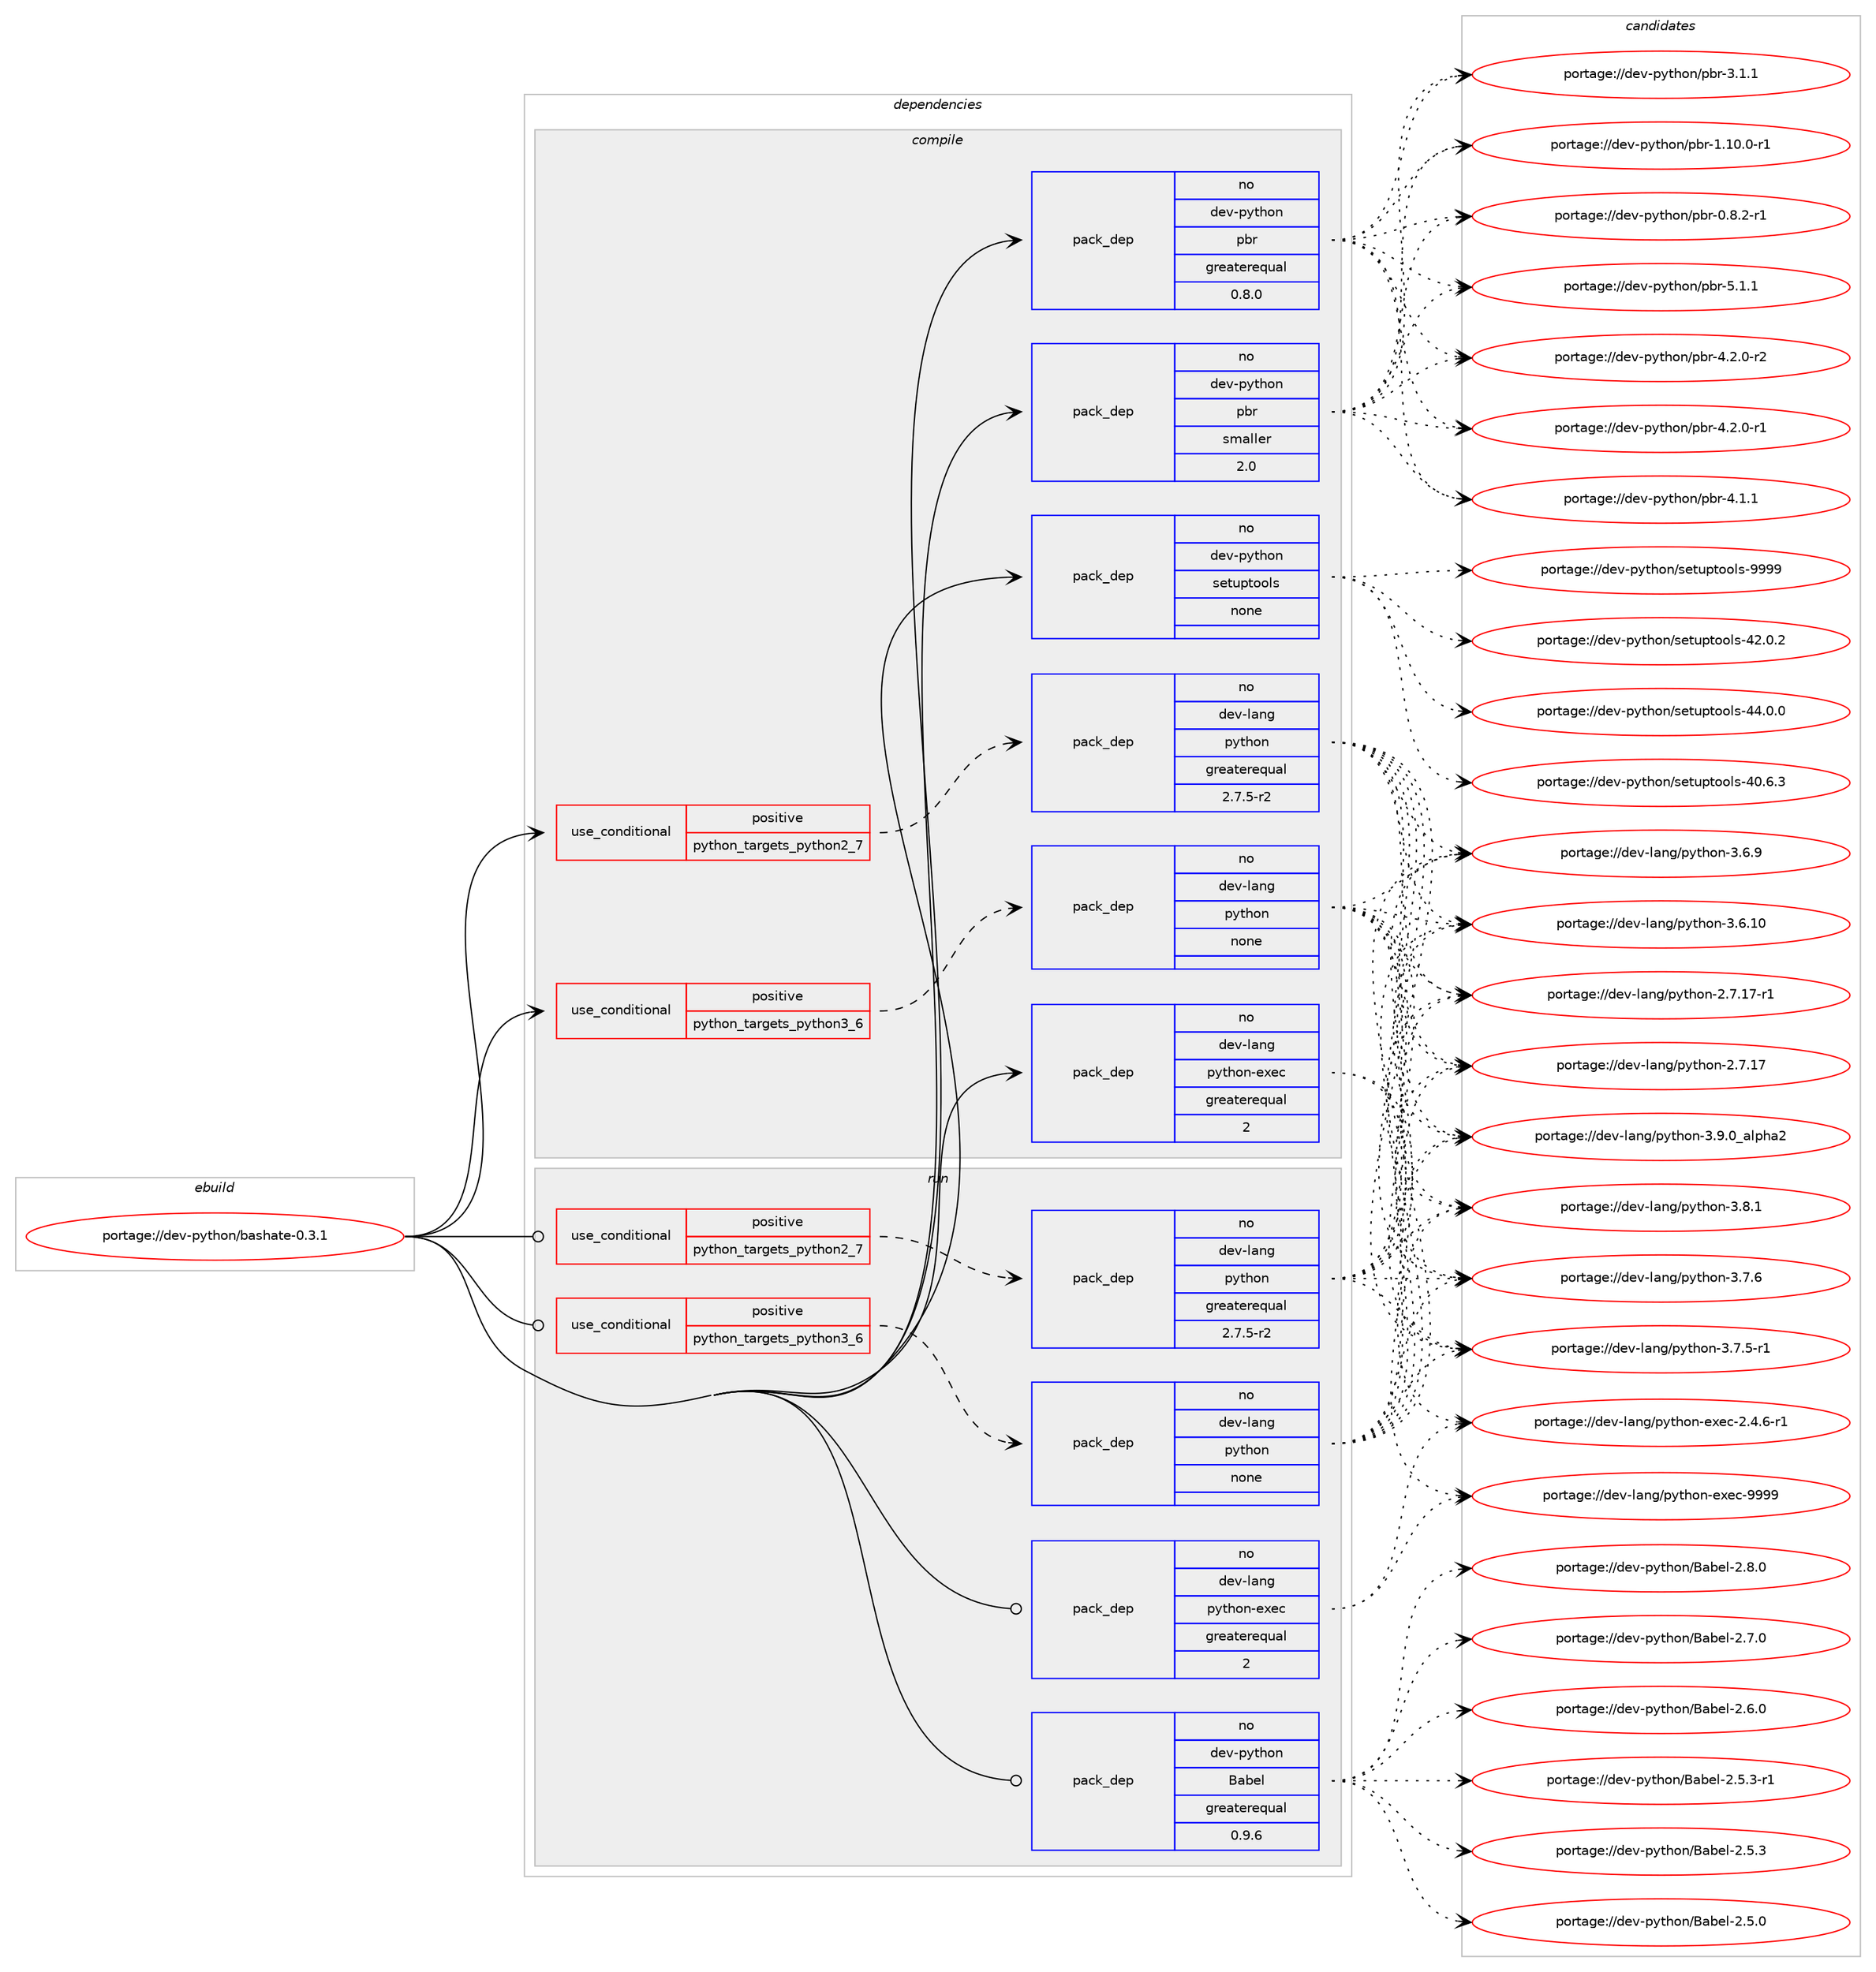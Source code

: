 digraph prolog {

# *************
# Graph options
# *************

newrank=true;
concentrate=true;
compound=true;
graph [rankdir=LR,fontname=Helvetica,fontsize=10,ranksep=1.5];#, ranksep=2.5, nodesep=0.2];
edge  [arrowhead=vee];
node  [fontname=Helvetica,fontsize=10];

# **********
# The ebuild
# **********

subgraph cluster_leftcol {
color=gray;
label=<<i>ebuild</i>>;
id [label="portage://dev-python/bashate-0.3.1", color=red, width=4, href="../dev-python/bashate-0.3.1.svg"];
}

# ****************
# The dependencies
# ****************

subgraph cluster_midcol {
color=gray;
label=<<i>dependencies</i>>;
subgraph cluster_compile {
fillcolor="#eeeeee";
style=filled;
label=<<i>compile</i>>;
subgraph cond118524 {
dependency469758 [label=<<TABLE BORDER="0" CELLBORDER="1" CELLSPACING="0" CELLPADDING="4"><TR><TD ROWSPAN="3" CELLPADDING="10">use_conditional</TD></TR><TR><TD>positive</TD></TR><TR><TD>python_targets_python2_7</TD></TR></TABLE>>, shape=none, color=red];
subgraph pack346221 {
dependency469759 [label=<<TABLE BORDER="0" CELLBORDER="1" CELLSPACING="0" CELLPADDING="4" WIDTH="220"><TR><TD ROWSPAN="6" CELLPADDING="30">pack_dep</TD></TR><TR><TD WIDTH="110">no</TD></TR><TR><TD>dev-lang</TD></TR><TR><TD>python</TD></TR><TR><TD>greaterequal</TD></TR><TR><TD>2.7.5-r2</TD></TR></TABLE>>, shape=none, color=blue];
}
dependency469758:e -> dependency469759:w [weight=20,style="dashed",arrowhead="vee"];
}
id:e -> dependency469758:w [weight=20,style="solid",arrowhead="vee"];
subgraph cond118525 {
dependency469760 [label=<<TABLE BORDER="0" CELLBORDER="1" CELLSPACING="0" CELLPADDING="4"><TR><TD ROWSPAN="3" CELLPADDING="10">use_conditional</TD></TR><TR><TD>positive</TD></TR><TR><TD>python_targets_python3_6</TD></TR></TABLE>>, shape=none, color=red];
subgraph pack346222 {
dependency469761 [label=<<TABLE BORDER="0" CELLBORDER="1" CELLSPACING="0" CELLPADDING="4" WIDTH="220"><TR><TD ROWSPAN="6" CELLPADDING="30">pack_dep</TD></TR><TR><TD WIDTH="110">no</TD></TR><TR><TD>dev-lang</TD></TR><TR><TD>python</TD></TR><TR><TD>none</TD></TR><TR><TD></TD></TR></TABLE>>, shape=none, color=blue];
}
dependency469760:e -> dependency469761:w [weight=20,style="dashed",arrowhead="vee"];
}
id:e -> dependency469760:w [weight=20,style="solid",arrowhead="vee"];
subgraph pack346223 {
dependency469762 [label=<<TABLE BORDER="0" CELLBORDER="1" CELLSPACING="0" CELLPADDING="4" WIDTH="220"><TR><TD ROWSPAN="6" CELLPADDING="30">pack_dep</TD></TR><TR><TD WIDTH="110">no</TD></TR><TR><TD>dev-lang</TD></TR><TR><TD>python-exec</TD></TR><TR><TD>greaterequal</TD></TR><TR><TD>2</TD></TR></TABLE>>, shape=none, color=blue];
}
id:e -> dependency469762:w [weight=20,style="solid",arrowhead="vee"];
subgraph pack346224 {
dependency469763 [label=<<TABLE BORDER="0" CELLBORDER="1" CELLSPACING="0" CELLPADDING="4" WIDTH="220"><TR><TD ROWSPAN="6" CELLPADDING="30">pack_dep</TD></TR><TR><TD WIDTH="110">no</TD></TR><TR><TD>dev-python</TD></TR><TR><TD>pbr</TD></TR><TR><TD>greaterequal</TD></TR><TR><TD>0.8.0</TD></TR></TABLE>>, shape=none, color=blue];
}
id:e -> dependency469763:w [weight=20,style="solid",arrowhead="vee"];
subgraph pack346225 {
dependency469764 [label=<<TABLE BORDER="0" CELLBORDER="1" CELLSPACING="0" CELLPADDING="4" WIDTH="220"><TR><TD ROWSPAN="6" CELLPADDING="30">pack_dep</TD></TR><TR><TD WIDTH="110">no</TD></TR><TR><TD>dev-python</TD></TR><TR><TD>pbr</TD></TR><TR><TD>smaller</TD></TR><TR><TD>2.0</TD></TR></TABLE>>, shape=none, color=blue];
}
id:e -> dependency469764:w [weight=20,style="solid",arrowhead="vee"];
subgraph pack346226 {
dependency469765 [label=<<TABLE BORDER="0" CELLBORDER="1" CELLSPACING="0" CELLPADDING="4" WIDTH="220"><TR><TD ROWSPAN="6" CELLPADDING="30">pack_dep</TD></TR><TR><TD WIDTH="110">no</TD></TR><TR><TD>dev-python</TD></TR><TR><TD>setuptools</TD></TR><TR><TD>none</TD></TR><TR><TD></TD></TR></TABLE>>, shape=none, color=blue];
}
id:e -> dependency469765:w [weight=20,style="solid",arrowhead="vee"];
}
subgraph cluster_compileandrun {
fillcolor="#eeeeee";
style=filled;
label=<<i>compile and run</i>>;
}
subgraph cluster_run {
fillcolor="#eeeeee";
style=filled;
label=<<i>run</i>>;
subgraph cond118526 {
dependency469766 [label=<<TABLE BORDER="0" CELLBORDER="1" CELLSPACING="0" CELLPADDING="4"><TR><TD ROWSPAN="3" CELLPADDING="10">use_conditional</TD></TR><TR><TD>positive</TD></TR><TR><TD>python_targets_python2_7</TD></TR></TABLE>>, shape=none, color=red];
subgraph pack346227 {
dependency469767 [label=<<TABLE BORDER="0" CELLBORDER="1" CELLSPACING="0" CELLPADDING="4" WIDTH="220"><TR><TD ROWSPAN="6" CELLPADDING="30">pack_dep</TD></TR><TR><TD WIDTH="110">no</TD></TR><TR><TD>dev-lang</TD></TR><TR><TD>python</TD></TR><TR><TD>greaterequal</TD></TR><TR><TD>2.7.5-r2</TD></TR></TABLE>>, shape=none, color=blue];
}
dependency469766:e -> dependency469767:w [weight=20,style="dashed",arrowhead="vee"];
}
id:e -> dependency469766:w [weight=20,style="solid",arrowhead="odot"];
subgraph cond118527 {
dependency469768 [label=<<TABLE BORDER="0" CELLBORDER="1" CELLSPACING="0" CELLPADDING="4"><TR><TD ROWSPAN="3" CELLPADDING="10">use_conditional</TD></TR><TR><TD>positive</TD></TR><TR><TD>python_targets_python3_6</TD></TR></TABLE>>, shape=none, color=red];
subgraph pack346228 {
dependency469769 [label=<<TABLE BORDER="0" CELLBORDER="1" CELLSPACING="0" CELLPADDING="4" WIDTH="220"><TR><TD ROWSPAN="6" CELLPADDING="30">pack_dep</TD></TR><TR><TD WIDTH="110">no</TD></TR><TR><TD>dev-lang</TD></TR><TR><TD>python</TD></TR><TR><TD>none</TD></TR><TR><TD></TD></TR></TABLE>>, shape=none, color=blue];
}
dependency469768:e -> dependency469769:w [weight=20,style="dashed",arrowhead="vee"];
}
id:e -> dependency469768:w [weight=20,style="solid",arrowhead="odot"];
subgraph pack346229 {
dependency469770 [label=<<TABLE BORDER="0" CELLBORDER="1" CELLSPACING="0" CELLPADDING="4" WIDTH="220"><TR><TD ROWSPAN="6" CELLPADDING="30">pack_dep</TD></TR><TR><TD WIDTH="110">no</TD></TR><TR><TD>dev-lang</TD></TR><TR><TD>python-exec</TD></TR><TR><TD>greaterequal</TD></TR><TR><TD>2</TD></TR></TABLE>>, shape=none, color=blue];
}
id:e -> dependency469770:w [weight=20,style="solid",arrowhead="odot"];
subgraph pack346230 {
dependency469771 [label=<<TABLE BORDER="0" CELLBORDER="1" CELLSPACING="0" CELLPADDING="4" WIDTH="220"><TR><TD ROWSPAN="6" CELLPADDING="30">pack_dep</TD></TR><TR><TD WIDTH="110">no</TD></TR><TR><TD>dev-python</TD></TR><TR><TD>Babel</TD></TR><TR><TD>greaterequal</TD></TR><TR><TD>0.9.6</TD></TR></TABLE>>, shape=none, color=blue];
}
id:e -> dependency469771:w [weight=20,style="solid",arrowhead="odot"];
}
}

# **************
# The candidates
# **************

subgraph cluster_choices {
rank=same;
color=gray;
label=<<i>candidates</i>>;

subgraph choice346221 {
color=black;
nodesep=1;
choice10010111845108971101034711212111610411111045514657464895971081121049750 [label="portage://dev-lang/python-3.9.0_alpha2", color=red, width=4,href="../dev-lang/python-3.9.0_alpha2.svg"];
choice100101118451089711010347112121116104111110455146564649 [label="portage://dev-lang/python-3.8.1", color=red, width=4,href="../dev-lang/python-3.8.1.svg"];
choice100101118451089711010347112121116104111110455146554654 [label="portage://dev-lang/python-3.7.6", color=red, width=4,href="../dev-lang/python-3.7.6.svg"];
choice1001011184510897110103471121211161041111104551465546534511449 [label="portage://dev-lang/python-3.7.5-r1", color=red, width=4,href="../dev-lang/python-3.7.5-r1.svg"];
choice100101118451089711010347112121116104111110455146544657 [label="portage://dev-lang/python-3.6.9", color=red, width=4,href="../dev-lang/python-3.6.9.svg"];
choice10010111845108971101034711212111610411111045514654464948 [label="portage://dev-lang/python-3.6.10", color=red, width=4,href="../dev-lang/python-3.6.10.svg"];
choice100101118451089711010347112121116104111110455046554649554511449 [label="portage://dev-lang/python-2.7.17-r1", color=red, width=4,href="../dev-lang/python-2.7.17-r1.svg"];
choice10010111845108971101034711212111610411111045504655464955 [label="portage://dev-lang/python-2.7.17", color=red, width=4,href="../dev-lang/python-2.7.17.svg"];
dependency469759:e -> choice10010111845108971101034711212111610411111045514657464895971081121049750:w [style=dotted,weight="100"];
dependency469759:e -> choice100101118451089711010347112121116104111110455146564649:w [style=dotted,weight="100"];
dependency469759:e -> choice100101118451089711010347112121116104111110455146554654:w [style=dotted,weight="100"];
dependency469759:e -> choice1001011184510897110103471121211161041111104551465546534511449:w [style=dotted,weight="100"];
dependency469759:e -> choice100101118451089711010347112121116104111110455146544657:w [style=dotted,weight="100"];
dependency469759:e -> choice10010111845108971101034711212111610411111045514654464948:w [style=dotted,weight="100"];
dependency469759:e -> choice100101118451089711010347112121116104111110455046554649554511449:w [style=dotted,weight="100"];
dependency469759:e -> choice10010111845108971101034711212111610411111045504655464955:w [style=dotted,weight="100"];
}
subgraph choice346222 {
color=black;
nodesep=1;
choice10010111845108971101034711212111610411111045514657464895971081121049750 [label="portage://dev-lang/python-3.9.0_alpha2", color=red, width=4,href="../dev-lang/python-3.9.0_alpha2.svg"];
choice100101118451089711010347112121116104111110455146564649 [label="portage://dev-lang/python-3.8.1", color=red, width=4,href="../dev-lang/python-3.8.1.svg"];
choice100101118451089711010347112121116104111110455146554654 [label="portage://dev-lang/python-3.7.6", color=red, width=4,href="../dev-lang/python-3.7.6.svg"];
choice1001011184510897110103471121211161041111104551465546534511449 [label="portage://dev-lang/python-3.7.5-r1", color=red, width=4,href="../dev-lang/python-3.7.5-r1.svg"];
choice100101118451089711010347112121116104111110455146544657 [label="portage://dev-lang/python-3.6.9", color=red, width=4,href="../dev-lang/python-3.6.9.svg"];
choice10010111845108971101034711212111610411111045514654464948 [label="portage://dev-lang/python-3.6.10", color=red, width=4,href="../dev-lang/python-3.6.10.svg"];
choice100101118451089711010347112121116104111110455046554649554511449 [label="portage://dev-lang/python-2.7.17-r1", color=red, width=4,href="../dev-lang/python-2.7.17-r1.svg"];
choice10010111845108971101034711212111610411111045504655464955 [label="portage://dev-lang/python-2.7.17", color=red, width=4,href="../dev-lang/python-2.7.17.svg"];
dependency469761:e -> choice10010111845108971101034711212111610411111045514657464895971081121049750:w [style=dotted,weight="100"];
dependency469761:e -> choice100101118451089711010347112121116104111110455146564649:w [style=dotted,weight="100"];
dependency469761:e -> choice100101118451089711010347112121116104111110455146554654:w [style=dotted,weight="100"];
dependency469761:e -> choice1001011184510897110103471121211161041111104551465546534511449:w [style=dotted,weight="100"];
dependency469761:e -> choice100101118451089711010347112121116104111110455146544657:w [style=dotted,weight="100"];
dependency469761:e -> choice10010111845108971101034711212111610411111045514654464948:w [style=dotted,weight="100"];
dependency469761:e -> choice100101118451089711010347112121116104111110455046554649554511449:w [style=dotted,weight="100"];
dependency469761:e -> choice10010111845108971101034711212111610411111045504655464955:w [style=dotted,weight="100"];
}
subgraph choice346223 {
color=black;
nodesep=1;
choice10010111845108971101034711212111610411111045101120101994557575757 [label="portage://dev-lang/python-exec-9999", color=red, width=4,href="../dev-lang/python-exec-9999.svg"];
choice10010111845108971101034711212111610411111045101120101994550465246544511449 [label="portage://dev-lang/python-exec-2.4.6-r1", color=red, width=4,href="../dev-lang/python-exec-2.4.6-r1.svg"];
dependency469762:e -> choice10010111845108971101034711212111610411111045101120101994557575757:w [style=dotted,weight="100"];
dependency469762:e -> choice10010111845108971101034711212111610411111045101120101994550465246544511449:w [style=dotted,weight="100"];
}
subgraph choice346224 {
color=black;
nodesep=1;
choice100101118451121211161041111104711298114455346494649 [label="portage://dev-python/pbr-5.1.1", color=red, width=4,href="../dev-python/pbr-5.1.1.svg"];
choice1001011184511212111610411111047112981144552465046484511450 [label="portage://dev-python/pbr-4.2.0-r2", color=red, width=4,href="../dev-python/pbr-4.2.0-r2.svg"];
choice1001011184511212111610411111047112981144552465046484511449 [label="portage://dev-python/pbr-4.2.0-r1", color=red, width=4,href="../dev-python/pbr-4.2.0-r1.svg"];
choice100101118451121211161041111104711298114455246494649 [label="portage://dev-python/pbr-4.1.1", color=red, width=4,href="../dev-python/pbr-4.1.1.svg"];
choice100101118451121211161041111104711298114455146494649 [label="portage://dev-python/pbr-3.1.1", color=red, width=4,href="../dev-python/pbr-3.1.1.svg"];
choice100101118451121211161041111104711298114454946494846484511449 [label="portage://dev-python/pbr-1.10.0-r1", color=red, width=4,href="../dev-python/pbr-1.10.0-r1.svg"];
choice1001011184511212111610411111047112981144548465646504511449 [label="portage://dev-python/pbr-0.8.2-r1", color=red, width=4,href="../dev-python/pbr-0.8.2-r1.svg"];
dependency469763:e -> choice100101118451121211161041111104711298114455346494649:w [style=dotted,weight="100"];
dependency469763:e -> choice1001011184511212111610411111047112981144552465046484511450:w [style=dotted,weight="100"];
dependency469763:e -> choice1001011184511212111610411111047112981144552465046484511449:w [style=dotted,weight="100"];
dependency469763:e -> choice100101118451121211161041111104711298114455246494649:w [style=dotted,weight="100"];
dependency469763:e -> choice100101118451121211161041111104711298114455146494649:w [style=dotted,weight="100"];
dependency469763:e -> choice100101118451121211161041111104711298114454946494846484511449:w [style=dotted,weight="100"];
dependency469763:e -> choice1001011184511212111610411111047112981144548465646504511449:w [style=dotted,weight="100"];
}
subgraph choice346225 {
color=black;
nodesep=1;
choice100101118451121211161041111104711298114455346494649 [label="portage://dev-python/pbr-5.1.1", color=red, width=4,href="../dev-python/pbr-5.1.1.svg"];
choice1001011184511212111610411111047112981144552465046484511450 [label="portage://dev-python/pbr-4.2.0-r2", color=red, width=4,href="../dev-python/pbr-4.2.0-r2.svg"];
choice1001011184511212111610411111047112981144552465046484511449 [label="portage://dev-python/pbr-4.2.0-r1", color=red, width=4,href="../dev-python/pbr-4.2.0-r1.svg"];
choice100101118451121211161041111104711298114455246494649 [label="portage://dev-python/pbr-4.1.1", color=red, width=4,href="../dev-python/pbr-4.1.1.svg"];
choice100101118451121211161041111104711298114455146494649 [label="portage://dev-python/pbr-3.1.1", color=red, width=4,href="../dev-python/pbr-3.1.1.svg"];
choice100101118451121211161041111104711298114454946494846484511449 [label="portage://dev-python/pbr-1.10.0-r1", color=red, width=4,href="../dev-python/pbr-1.10.0-r1.svg"];
choice1001011184511212111610411111047112981144548465646504511449 [label="portage://dev-python/pbr-0.8.2-r1", color=red, width=4,href="../dev-python/pbr-0.8.2-r1.svg"];
dependency469764:e -> choice100101118451121211161041111104711298114455346494649:w [style=dotted,weight="100"];
dependency469764:e -> choice1001011184511212111610411111047112981144552465046484511450:w [style=dotted,weight="100"];
dependency469764:e -> choice1001011184511212111610411111047112981144552465046484511449:w [style=dotted,weight="100"];
dependency469764:e -> choice100101118451121211161041111104711298114455246494649:w [style=dotted,weight="100"];
dependency469764:e -> choice100101118451121211161041111104711298114455146494649:w [style=dotted,weight="100"];
dependency469764:e -> choice100101118451121211161041111104711298114454946494846484511449:w [style=dotted,weight="100"];
dependency469764:e -> choice1001011184511212111610411111047112981144548465646504511449:w [style=dotted,weight="100"];
}
subgraph choice346226 {
color=black;
nodesep=1;
choice10010111845112121116104111110471151011161171121161111111081154557575757 [label="portage://dev-python/setuptools-9999", color=red, width=4,href="../dev-python/setuptools-9999.svg"];
choice100101118451121211161041111104711510111611711211611111110811545525246484648 [label="portage://dev-python/setuptools-44.0.0", color=red, width=4,href="../dev-python/setuptools-44.0.0.svg"];
choice100101118451121211161041111104711510111611711211611111110811545525046484650 [label="portage://dev-python/setuptools-42.0.2", color=red, width=4,href="../dev-python/setuptools-42.0.2.svg"];
choice100101118451121211161041111104711510111611711211611111110811545524846544651 [label="portage://dev-python/setuptools-40.6.3", color=red, width=4,href="../dev-python/setuptools-40.6.3.svg"];
dependency469765:e -> choice10010111845112121116104111110471151011161171121161111111081154557575757:w [style=dotted,weight="100"];
dependency469765:e -> choice100101118451121211161041111104711510111611711211611111110811545525246484648:w [style=dotted,weight="100"];
dependency469765:e -> choice100101118451121211161041111104711510111611711211611111110811545525046484650:w [style=dotted,weight="100"];
dependency469765:e -> choice100101118451121211161041111104711510111611711211611111110811545524846544651:w [style=dotted,weight="100"];
}
subgraph choice346227 {
color=black;
nodesep=1;
choice10010111845108971101034711212111610411111045514657464895971081121049750 [label="portage://dev-lang/python-3.9.0_alpha2", color=red, width=4,href="../dev-lang/python-3.9.0_alpha2.svg"];
choice100101118451089711010347112121116104111110455146564649 [label="portage://dev-lang/python-3.8.1", color=red, width=4,href="../dev-lang/python-3.8.1.svg"];
choice100101118451089711010347112121116104111110455146554654 [label="portage://dev-lang/python-3.7.6", color=red, width=4,href="../dev-lang/python-3.7.6.svg"];
choice1001011184510897110103471121211161041111104551465546534511449 [label="portage://dev-lang/python-3.7.5-r1", color=red, width=4,href="../dev-lang/python-3.7.5-r1.svg"];
choice100101118451089711010347112121116104111110455146544657 [label="portage://dev-lang/python-3.6.9", color=red, width=4,href="../dev-lang/python-3.6.9.svg"];
choice10010111845108971101034711212111610411111045514654464948 [label="portage://dev-lang/python-3.6.10", color=red, width=4,href="../dev-lang/python-3.6.10.svg"];
choice100101118451089711010347112121116104111110455046554649554511449 [label="portage://dev-lang/python-2.7.17-r1", color=red, width=4,href="../dev-lang/python-2.7.17-r1.svg"];
choice10010111845108971101034711212111610411111045504655464955 [label="portage://dev-lang/python-2.7.17", color=red, width=4,href="../dev-lang/python-2.7.17.svg"];
dependency469767:e -> choice10010111845108971101034711212111610411111045514657464895971081121049750:w [style=dotted,weight="100"];
dependency469767:e -> choice100101118451089711010347112121116104111110455146564649:w [style=dotted,weight="100"];
dependency469767:e -> choice100101118451089711010347112121116104111110455146554654:w [style=dotted,weight="100"];
dependency469767:e -> choice1001011184510897110103471121211161041111104551465546534511449:w [style=dotted,weight="100"];
dependency469767:e -> choice100101118451089711010347112121116104111110455146544657:w [style=dotted,weight="100"];
dependency469767:e -> choice10010111845108971101034711212111610411111045514654464948:w [style=dotted,weight="100"];
dependency469767:e -> choice100101118451089711010347112121116104111110455046554649554511449:w [style=dotted,weight="100"];
dependency469767:e -> choice10010111845108971101034711212111610411111045504655464955:w [style=dotted,weight="100"];
}
subgraph choice346228 {
color=black;
nodesep=1;
choice10010111845108971101034711212111610411111045514657464895971081121049750 [label="portage://dev-lang/python-3.9.0_alpha2", color=red, width=4,href="../dev-lang/python-3.9.0_alpha2.svg"];
choice100101118451089711010347112121116104111110455146564649 [label="portage://dev-lang/python-3.8.1", color=red, width=4,href="../dev-lang/python-3.8.1.svg"];
choice100101118451089711010347112121116104111110455146554654 [label="portage://dev-lang/python-3.7.6", color=red, width=4,href="../dev-lang/python-3.7.6.svg"];
choice1001011184510897110103471121211161041111104551465546534511449 [label="portage://dev-lang/python-3.7.5-r1", color=red, width=4,href="../dev-lang/python-3.7.5-r1.svg"];
choice100101118451089711010347112121116104111110455146544657 [label="portage://dev-lang/python-3.6.9", color=red, width=4,href="../dev-lang/python-3.6.9.svg"];
choice10010111845108971101034711212111610411111045514654464948 [label="portage://dev-lang/python-3.6.10", color=red, width=4,href="../dev-lang/python-3.6.10.svg"];
choice100101118451089711010347112121116104111110455046554649554511449 [label="portage://dev-lang/python-2.7.17-r1", color=red, width=4,href="../dev-lang/python-2.7.17-r1.svg"];
choice10010111845108971101034711212111610411111045504655464955 [label="portage://dev-lang/python-2.7.17", color=red, width=4,href="../dev-lang/python-2.7.17.svg"];
dependency469769:e -> choice10010111845108971101034711212111610411111045514657464895971081121049750:w [style=dotted,weight="100"];
dependency469769:e -> choice100101118451089711010347112121116104111110455146564649:w [style=dotted,weight="100"];
dependency469769:e -> choice100101118451089711010347112121116104111110455146554654:w [style=dotted,weight="100"];
dependency469769:e -> choice1001011184510897110103471121211161041111104551465546534511449:w [style=dotted,weight="100"];
dependency469769:e -> choice100101118451089711010347112121116104111110455146544657:w [style=dotted,weight="100"];
dependency469769:e -> choice10010111845108971101034711212111610411111045514654464948:w [style=dotted,weight="100"];
dependency469769:e -> choice100101118451089711010347112121116104111110455046554649554511449:w [style=dotted,weight="100"];
dependency469769:e -> choice10010111845108971101034711212111610411111045504655464955:w [style=dotted,weight="100"];
}
subgraph choice346229 {
color=black;
nodesep=1;
choice10010111845108971101034711212111610411111045101120101994557575757 [label="portage://dev-lang/python-exec-9999", color=red, width=4,href="../dev-lang/python-exec-9999.svg"];
choice10010111845108971101034711212111610411111045101120101994550465246544511449 [label="portage://dev-lang/python-exec-2.4.6-r1", color=red, width=4,href="../dev-lang/python-exec-2.4.6-r1.svg"];
dependency469770:e -> choice10010111845108971101034711212111610411111045101120101994557575757:w [style=dotted,weight="100"];
dependency469770:e -> choice10010111845108971101034711212111610411111045101120101994550465246544511449:w [style=dotted,weight="100"];
}
subgraph choice346230 {
color=black;
nodesep=1;
choice1001011184511212111610411111047669798101108455046564648 [label="portage://dev-python/Babel-2.8.0", color=red, width=4,href="../dev-python/Babel-2.8.0.svg"];
choice1001011184511212111610411111047669798101108455046554648 [label="portage://dev-python/Babel-2.7.0", color=red, width=4,href="../dev-python/Babel-2.7.0.svg"];
choice1001011184511212111610411111047669798101108455046544648 [label="portage://dev-python/Babel-2.6.0", color=red, width=4,href="../dev-python/Babel-2.6.0.svg"];
choice10010111845112121116104111110476697981011084550465346514511449 [label="portage://dev-python/Babel-2.5.3-r1", color=red, width=4,href="../dev-python/Babel-2.5.3-r1.svg"];
choice1001011184511212111610411111047669798101108455046534651 [label="portage://dev-python/Babel-2.5.3", color=red, width=4,href="../dev-python/Babel-2.5.3.svg"];
choice1001011184511212111610411111047669798101108455046534648 [label="portage://dev-python/Babel-2.5.0", color=red, width=4,href="../dev-python/Babel-2.5.0.svg"];
dependency469771:e -> choice1001011184511212111610411111047669798101108455046564648:w [style=dotted,weight="100"];
dependency469771:e -> choice1001011184511212111610411111047669798101108455046554648:w [style=dotted,weight="100"];
dependency469771:e -> choice1001011184511212111610411111047669798101108455046544648:w [style=dotted,weight="100"];
dependency469771:e -> choice10010111845112121116104111110476697981011084550465346514511449:w [style=dotted,weight="100"];
dependency469771:e -> choice1001011184511212111610411111047669798101108455046534651:w [style=dotted,weight="100"];
dependency469771:e -> choice1001011184511212111610411111047669798101108455046534648:w [style=dotted,weight="100"];
}
}

}
